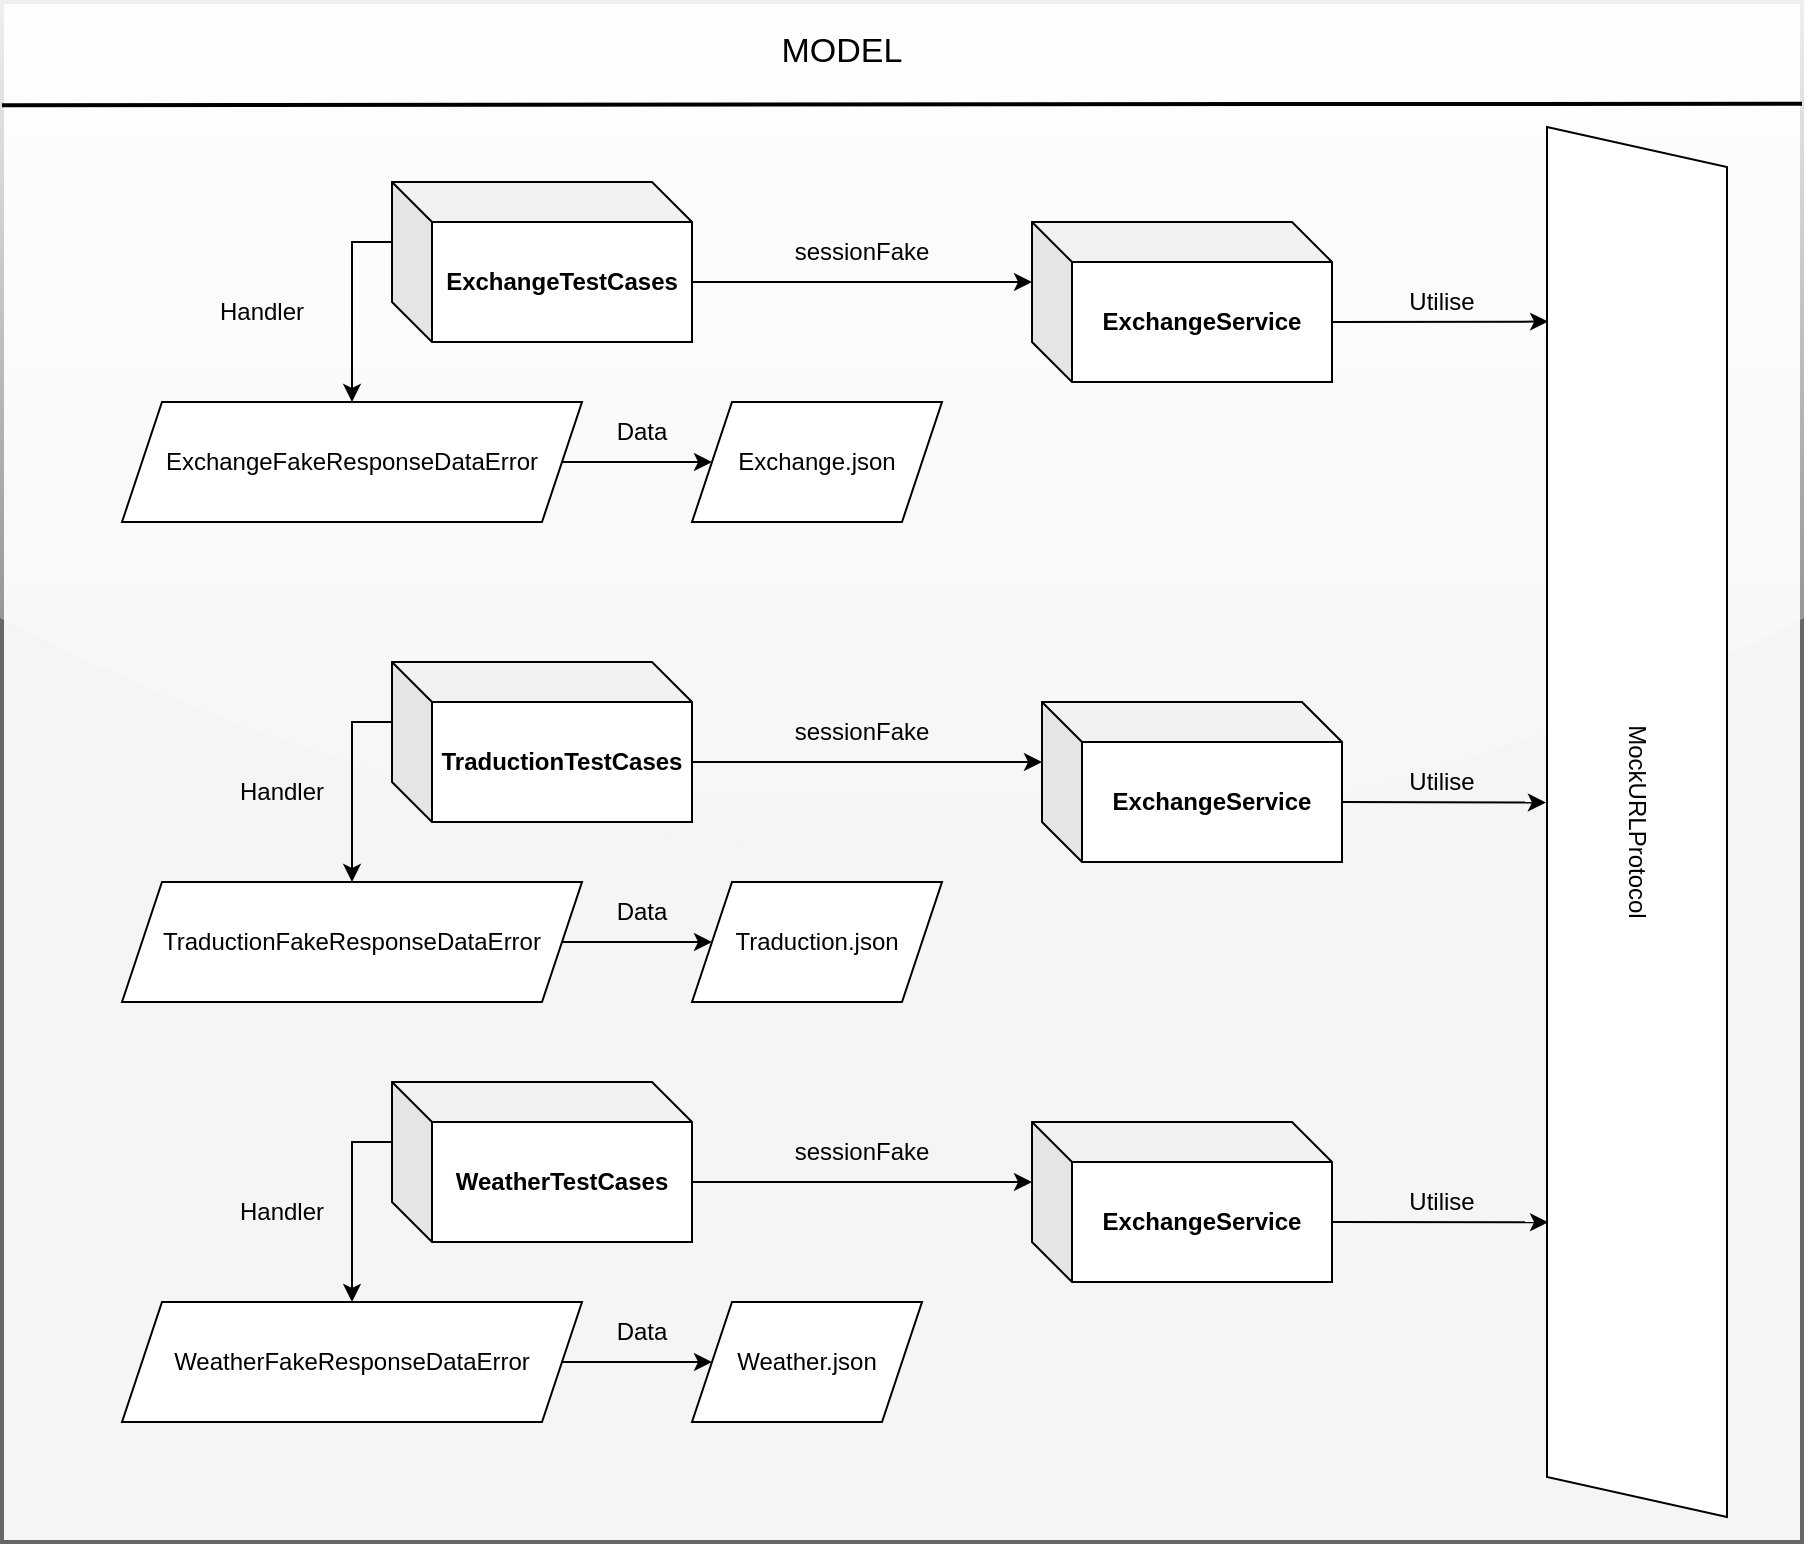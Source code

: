<mxfile version="20.3.0" type="device"><diagram id="mB0kcOgff-J8VHmNcCwl" name="Page-1"><mxGraphModel dx="2253" dy="1963" grid="1" gridSize="10" guides="1" tooltips="1" connect="1" arrows="1" fold="1" page="1" pageScale="1" pageWidth="827" pageHeight="1169" math="0" shadow="0"><root><mxCell id="0"/><mxCell id="1" parent="0"/><mxCell id="qHqQ3stAjlorZb-cBXoY-2" value="" style="rounded=0;whiteSpace=wrap;html=1;strokeWidth=2;fillColor=#f5f5f5;strokeColor=#666666;shadow=0;sketch=0;glass=1;fillStyle=auto;fontColor=#333333;" vertex="1" parent="1"><mxGeometry x="-80" y="-100" width="900" height="770" as="geometry"/></mxCell><mxCell id="qHqQ3stAjlorZb-cBXoY-3" value="MODEL" style="text;html=1;strokeColor=none;fillColor=none;align=center;verticalAlign=middle;whiteSpace=wrap;rounded=0;strokeWidth=1;fontSize=17;" vertex="1" parent="1"><mxGeometry x="310" y="-90" width="60" height="30" as="geometry"/></mxCell><mxCell id="qHqQ3stAjlorZb-cBXoY-15" style="rounded=0;orthogonalLoop=1;jettySize=auto;html=1;exitX=0;exitY=0;exitDx=0;exitDy=30;exitPerimeter=0;entryX=0.5;entryY=0;entryDx=0;entryDy=0;edgeStyle=orthogonalEdgeStyle;" edge="1" parent="1" source="qHqQ3stAjlorZb-cBXoY-4" target="qHqQ3stAjlorZb-cBXoY-7"><mxGeometry relative="1" as="geometry"/></mxCell><mxCell id="qHqQ3stAjlorZb-cBXoY-18" style="edgeStyle=none;rounded=0;orthogonalLoop=1;jettySize=auto;html=1;exitX=0;exitY=0;exitDx=150;exitDy=50;exitPerimeter=0;entryX=0;entryY=0;entryDx=0;entryDy=30;entryPerimeter=0;" edge="1" parent="1" source="qHqQ3stAjlorZb-cBXoY-4" target="qHqQ3stAjlorZb-cBXoY-17"><mxGeometry relative="1" as="geometry"/></mxCell><mxCell id="qHqQ3stAjlorZb-cBXoY-4" value="ExchangeTestCases" style="shape=cube;whiteSpace=wrap;html=1;boundedLbl=1;backgroundOutline=1;darkOpacity=0.05;darkOpacity2=0.1;fontStyle=1" vertex="1" parent="1"><mxGeometry x="115" y="-10" width="150" height="80" as="geometry"/></mxCell><mxCell id="qHqQ3stAjlorZb-cBXoY-22" style="edgeStyle=none;rounded=0;orthogonalLoop=1;jettySize=auto;html=1;exitX=0;exitY=0;exitDx=150;exitDy=50;exitPerimeter=0;entryX=0;entryY=0;entryDx=0;entryDy=30;entryPerimeter=0;" edge="1" parent="1" source="qHqQ3stAjlorZb-cBXoY-5" target="qHqQ3stAjlorZb-cBXoY-21"><mxGeometry relative="1" as="geometry"/></mxCell><mxCell id="qHqQ3stAjlorZb-cBXoY-28" style="rounded=0;orthogonalLoop=1;jettySize=auto;html=1;exitX=0;exitY=0;exitDx=0;exitDy=30;exitPerimeter=0;entryX=0.5;entryY=0;entryDx=0;entryDy=0;edgeStyle=orthogonalEdgeStyle;" edge="1" parent="1" source="qHqQ3stAjlorZb-cBXoY-5" target="qHqQ3stAjlorZb-cBXoY-8"><mxGeometry relative="1" as="geometry"/></mxCell><mxCell id="qHqQ3stAjlorZb-cBXoY-5" value="TraductionTestCases" style="shape=cube;whiteSpace=wrap;html=1;boundedLbl=1;backgroundOutline=1;darkOpacity=0.05;darkOpacity2=0.1;fontStyle=1" vertex="1" parent="1"><mxGeometry x="115" y="230" width="150" height="80" as="geometry"/></mxCell><mxCell id="qHqQ3stAjlorZb-cBXoY-26" style="edgeStyle=none;rounded=0;orthogonalLoop=1;jettySize=auto;html=1;exitX=0;exitY=0;exitDx=150;exitDy=50;exitPerimeter=0;entryX=0;entryY=0;entryDx=0;entryDy=30;entryPerimeter=0;" edge="1" parent="1" source="qHqQ3stAjlorZb-cBXoY-6" target="qHqQ3stAjlorZb-cBXoY-25"><mxGeometry relative="1" as="geometry"/></mxCell><mxCell id="qHqQ3stAjlorZb-cBXoY-31" style="edgeStyle=orthogonalEdgeStyle;rounded=0;orthogonalLoop=1;jettySize=auto;html=1;exitX=0;exitY=0;exitDx=0;exitDy=30;exitPerimeter=0;entryX=0.5;entryY=0;entryDx=0;entryDy=0;" edge="1" parent="1" source="qHqQ3stAjlorZb-cBXoY-6" target="qHqQ3stAjlorZb-cBXoY-9"><mxGeometry relative="1" as="geometry"/></mxCell><mxCell id="qHqQ3stAjlorZb-cBXoY-6" value="WeatherTestCases" style="shape=cube;whiteSpace=wrap;html=1;boundedLbl=1;backgroundOutline=1;darkOpacity=0.05;darkOpacity2=0.1;fontStyle=1" vertex="1" parent="1"><mxGeometry x="115" y="440" width="150" height="80" as="geometry"/></mxCell><mxCell id="qHqQ3stAjlorZb-cBXoY-34" style="edgeStyle=none;rounded=0;orthogonalLoop=1;jettySize=auto;html=1;exitX=1;exitY=0.5;exitDx=0;exitDy=0;entryX=0;entryY=0.5;entryDx=0;entryDy=0;" edge="1" parent="1" source="qHqQ3stAjlorZb-cBXoY-7" target="qHqQ3stAjlorZb-cBXoY-10"><mxGeometry relative="1" as="geometry"/></mxCell><mxCell id="qHqQ3stAjlorZb-cBXoY-7" value="ExchangeFakeResponseDataError" style="shape=parallelogram;perimeter=parallelogramPerimeter;whiteSpace=wrap;html=1;fixedSize=1;" vertex="1" parent="1"><mxGeometry x="-20" y="100" width="230" height="60" as="geometry"/></mxCell><mxCell id="qHqQ3stAjlorZb-cBXoY-35" style="edgeStyle=orthogonalEdgeStyle;rounded=0;orthogonalLoop=1;jettySize=auto;html=1;exitX=1;exitY=0.5;exitDx=0;exitDy=0;entryX=0;entryY=0.5;entryDx=0;entryDy=0;" edge="1" parent="1" source="qHqQ3stAjlorZb-cBXoY-8" target="qHqQ3stAjlorZb-cBXoY-11"><mxGeometry relative="1" as="geometry"/></mxCell><mxCell id="qHqQ3stAjlorZb-cBXoY-8" value="TraductionFakeResponseDataError" style="shape=parallelogram;perimeter=parallelogramPerimeter;whiteSpace=wrap;html=1;fixedSize=1;" vertex="1" parent="1"><mxGeometry x="-20" y="340" width="230" height="60" as="geometry"/></mxCell><mxCell id="qHqQ3stAjlorZb-cBXoY-36" style="edgeStyle=orthogonalEdgeStyle;rounded=0;orthogonalLoop=1;jettySize=auto;html=1;exitX=1;exitY=0.5;exitDx=0;exitDy=0;entryX=0;entryY=0.5;entryDx=0;entryDy=0;" edge="1" parent="1" source="qHqQ3stAjlorZb-cBXoY-9" target="qHqQ3stAjlorZb-cBXoY-12"><mxGeometry relative="1" as="geometry"/></mxCell><mxCell id="qHqQ3stAjlorZb-cBXoY-9" value="WeatherFakeResponseDataError" style="shape=parallelogram;perimeter=parallelogramPerimeter;whiteSpace=wrap;html=1;fixedSize=1;" vertex="1" parent="1"><mxGeometry x="-20" y="550" width="230" height="60" as="geometry"/></mxCell><mxCell id="qHqQ3stAjlorZb-cBXoY-10" value="Exchange.json" style="shape=parallelogram;perimeter=parallelogramPerimeter;whiteSpace=wrap;html=1;fixedSize=1;" vertex="1" parent="1"><mxGeometry x="265" y="100" width="125" height="60" as="geometry"/></mxCell><mxCell id="qHqQ3stAjlorZb-cBXoY-11" value="Traduction.json" style="shape=parallelogram;perimeter=parallelogramPerimeter;whiteSpace=wrap;html=1;fixedSize=1;" vertex="1" parent="1"><mxGeometry x="265" y="340" width="125" height="60" as="geometry"/></mxCell><mxCell id="qHqQ3stAjlorZb-cBXoY-12" value="Weather.json" style="shape=parallelogram;perimeter=parallelogramPerimeter;whiteSpace=wrap;html=1;fixedSize=1;" vertex="1" parent="1"><mxGeometry x="265" y="550" width="115" height="60" as="geometry"/></mxCell><mxCell id="qHqQ3stAjlorZb-cBXoY-13" value="MockURLProtocol" style="shape=parallelogram;perimeter=parallelogramPerimeter;whiteSpace=wrap;fixedSize=1;rotation=90;html=1;" vertex="1" parent="1"><mxGeometry x="390" y="265" width="695" height="90" as="geometry"/></mxCell><mxCell id="qHqQ3stAjlorZb-cBXoY-14" value="" style="endArrow=none;html=1;rounded=0;strokeWidth=2;exitX=0;exitY=0.067;exitDx=0;exitDy=0;exitPerimeter=0;entryX=1;entryY=0.066;entryDx=0;entryDy=0;entryPerimeter=0;" edge="1" parent="1" source="qHqQ3stAjlorZb-cBXoY-2" target="qHqQ3stAjlorZb-cBXoY-2"><mxGeometry width="50" height="50" relative="1" as="geometry"><mxPoint x="-50" y="-86.35" as="sourcePoint"/><mxPoint x="410" y="-86" as="targetPoint"/></mxGeometry></mxCell><mxCell id="qHqQ3stAjlorZb-cBXoY-20" style="edgeStyle=none;rounded=0;orthogonalLoop=1;jettySize=auto;html=1;exitX=0;exitY=0;exitDx=150;exitDy=50;exitPerimeter=0;entryX=0.14;entryY=0.994;entryDx=0;entryDy=0;entryPerimeter=0;" edge="1" parent="1" source="qHqQ3stAjlorZb-cBXoY-17" target="qHqQ3stAjlorZb-cBXoY-13"><mxGeometry relative="1" as="geometry"/></mxCell><mxCell id="qHqQ3stAjlorZb-cBXoY-17" value="ExchangeService" style="shape=cube;whiteSpace=wrap;html=1;boundedLbl=1;backgroundOutline=1;darkOpacity=0.05;darkOpacity2=0.1;fontStyle=1" vertex="1" parent="1"><mxGeometry x="435" y="10" width="150" height="80" as="geometry"/></mxCell><mxCell id="qHqQ3stAjlorZb-cBXoY-19" value="sessionFake" style="text;html=1;strokeColor=none;fillColor=none;align=center;verticalAlign=middle;whiteSpace=wrap;rounded=0;" vertex="1" parent="1"><mxGeometry x="320" y="10" width="60" height="30" as="geometry"/></mxCell><mxCell id="qHqQ3stAjlorZb-cBXoY-24" style="edgeStyle=none;rounded=0;orthogonalLoop=1;jettySize=auto;html=1;exitX=0;exitY=0;exitDx=150;exitDy=50;exitPerimeter=0;entryX=0.486;entryY=1.006;entryDx=0;entryDy=0;entryPerimeter=0;" edge="1" parent="1" source="qHqQ3stAjlorZb-cBXoY-21" target="qHqQ3stAjlorZb-cBXoY-13"><mxGeometry relative="1" as="geometry"/></mxCell><mxCell id="qHqQ3stAjlorZb-cBXoY-21" value="ExchangeService" style="shape=cube;whiteSpace=wrap;html=1;boundedLbl=1;backgroundOutline=1;darkOpacity=0.05;darkOpacity2=0.1;fontStyle=1" vertex="1" parent="1"><mxGeometry x="440" y="250" width="150" height="80" as="geometry"/></mxCell><mxCell id="qHqQ3stAjlorZb-cBXoY-23" value="sessionFake" style="text;html=1;strokeColor=none;fillColor=none;align=center;verticalAlign=middle;whiteSpace=wrap;rounded=0;" vertex="1" parent="1"><mxGeometry x="320" y="250" width="60" height="30" as="geometry"/></mxCell><mxCell id="qHqQ3stAjlorZb-cBXoY-27" style="edgeStyle=none;rounded=0;orthogonalLoop=1;jettySize=auto;html=1;exitX=0;exitY=0;exitDx=150;exitDy=50;exitPerimeter=0;entryX=0.788;entryY=0.994;entryDx=0;entryDy=0;entryPerimeter=0;" edge="1" parent="1" source="qHqQ3stAjlorZb-cBXoY-25" target="qHqQ3stAjlorZb-cBXoY-13"><mxGeometry relative="1" as="geometry"/></mxCell><mxCell id="qHqQ3stAjlorZb-cBXoY-25" value="ExchangeService" style="shape=cube;whiteSpace=wrap;html=1;boundedLbl=1;backgroundOutline=1;darkOpacity=0.05;darkOpacity2=0.1;fontStyle=1" vertex="1" parent="1"><mxGeometry x="435" y="460" width="150" height="80" as="geometry"/></mxCell><mxCell id="qHqQ3stAjlorZb-cBXoY-33" value="sessionFake" style="text;html=1;strokeColor=none;fillColor=none;align=center;verticalAlign=middle;whiteSpace=wrap;rounded=0;" vertex="1" parent="1"><mxGeometry x="320" y="460" width="60" height="30" as="geometry"/></mxCell><mxCell id="qHqQ3stAjlorZb-cBXoY-37" value="Data" style="text;html=1;strokeColor=none;fillColor=none;align=center;verticalAlign=middle;whiteSpace=wrap;rounded=0;" vertex="1" parent="1"><mxGeometry x="210" y="100" width="60" height="30" as="geometry"/></mxCell><mxCell id="qHqQ3stAjlorZb-cBXoY-38" value="Data" style="text;html=1;strokeColor=none;fillColor=none;align=center;verticalAlign=middle;whiteSpace=wrap;rounded=0;" vertex="1" parent="1"><mxGeometry x="210" y="340" width="60" height="30" as="geometry"/></mxCell><mxCell id="qHqQ3stAjlorZb-cBXoY-39" value="Data" style="text;html=1;strokeColor=none;fillColor=none;align=center;verticalAlign=middle;whiteSpace=wrap;rounded=0;" vertex="1" parent="1"><mxGeometry x="210" y="550" width="60" height="30" as="geometry"/></mxCell><mxCell id="qHqQ3stAjlorZb-cBXoY-40" value="Handler" style="text;html=1;strokeColor=none;fillColor=none;align=center;verticalAlign=middle;whiteSpace=wrap;rounded=0;" vertex="1" parent="1"><mxGeometry x="20" y="40" width="60" height="30" as="geometry"/></mxCell><mxCell id="qHqQ3stAjlorZb-cBXoY-41" value="Handler" style="text;html=1;strokeColor=none;fillColor=none;align=center;verticalAlign=middle;whiteSpace=wrap;rounded=0;" vertex="1" parent="1"><mxGeometry x="30" y="280" width="60" height="30" as="geometry"/></mxCell><mxCell id="qHqQ3stAjlorZb-cBXoY-42" value="Handler" style="text;html=1;strokeColor=none;fillColor=none;align=center;verticalAlign=middle;whiteSpace=wrap;rounded=0;" vertex="1" parent="1"><mxGeometry x="30" y="490" width="60" height="30" as="geometry"/></mxCell><mxCell id="qHqQ3stAjlorZb-cBXoY-43" value="Utilise" style="text;html=1;strokeColor=none;fillColor=none;align=center;verticalAlign=middle;whiteSpace=wrap;rounded=0;" vertex="1" parent="1"><mxGeometry x="610" y="35" width="60" height="30" as="geometry"/></mxCell><mxCell id="qHqQ3stAjlorZb-cBXoY-44" value="Utilise" style="text;html=1;strokeColor=none;fillColor=none;align=center;verticalAlign=middle;whiteSpace=wrap;rounded=0;" vertex="1" parent="1"><mxGeometry x="610" y="275" width="60" height="30" as="geometry"/></mxCell><mxCell id="qHqQ3stAjlorZb-cBXoY-45" value="Utilise" style="text;html=1;strokeColor=none;fillColor=none;align=center;verticalAlign=middle;whiteSpace=wrap;rounded=0;" vertex="1" parent="1"><mxGeometry x="610" y="485" width="60" height="30" as="geometry"/></mxCell></root></mxGraphModel></diagram></mxfile>